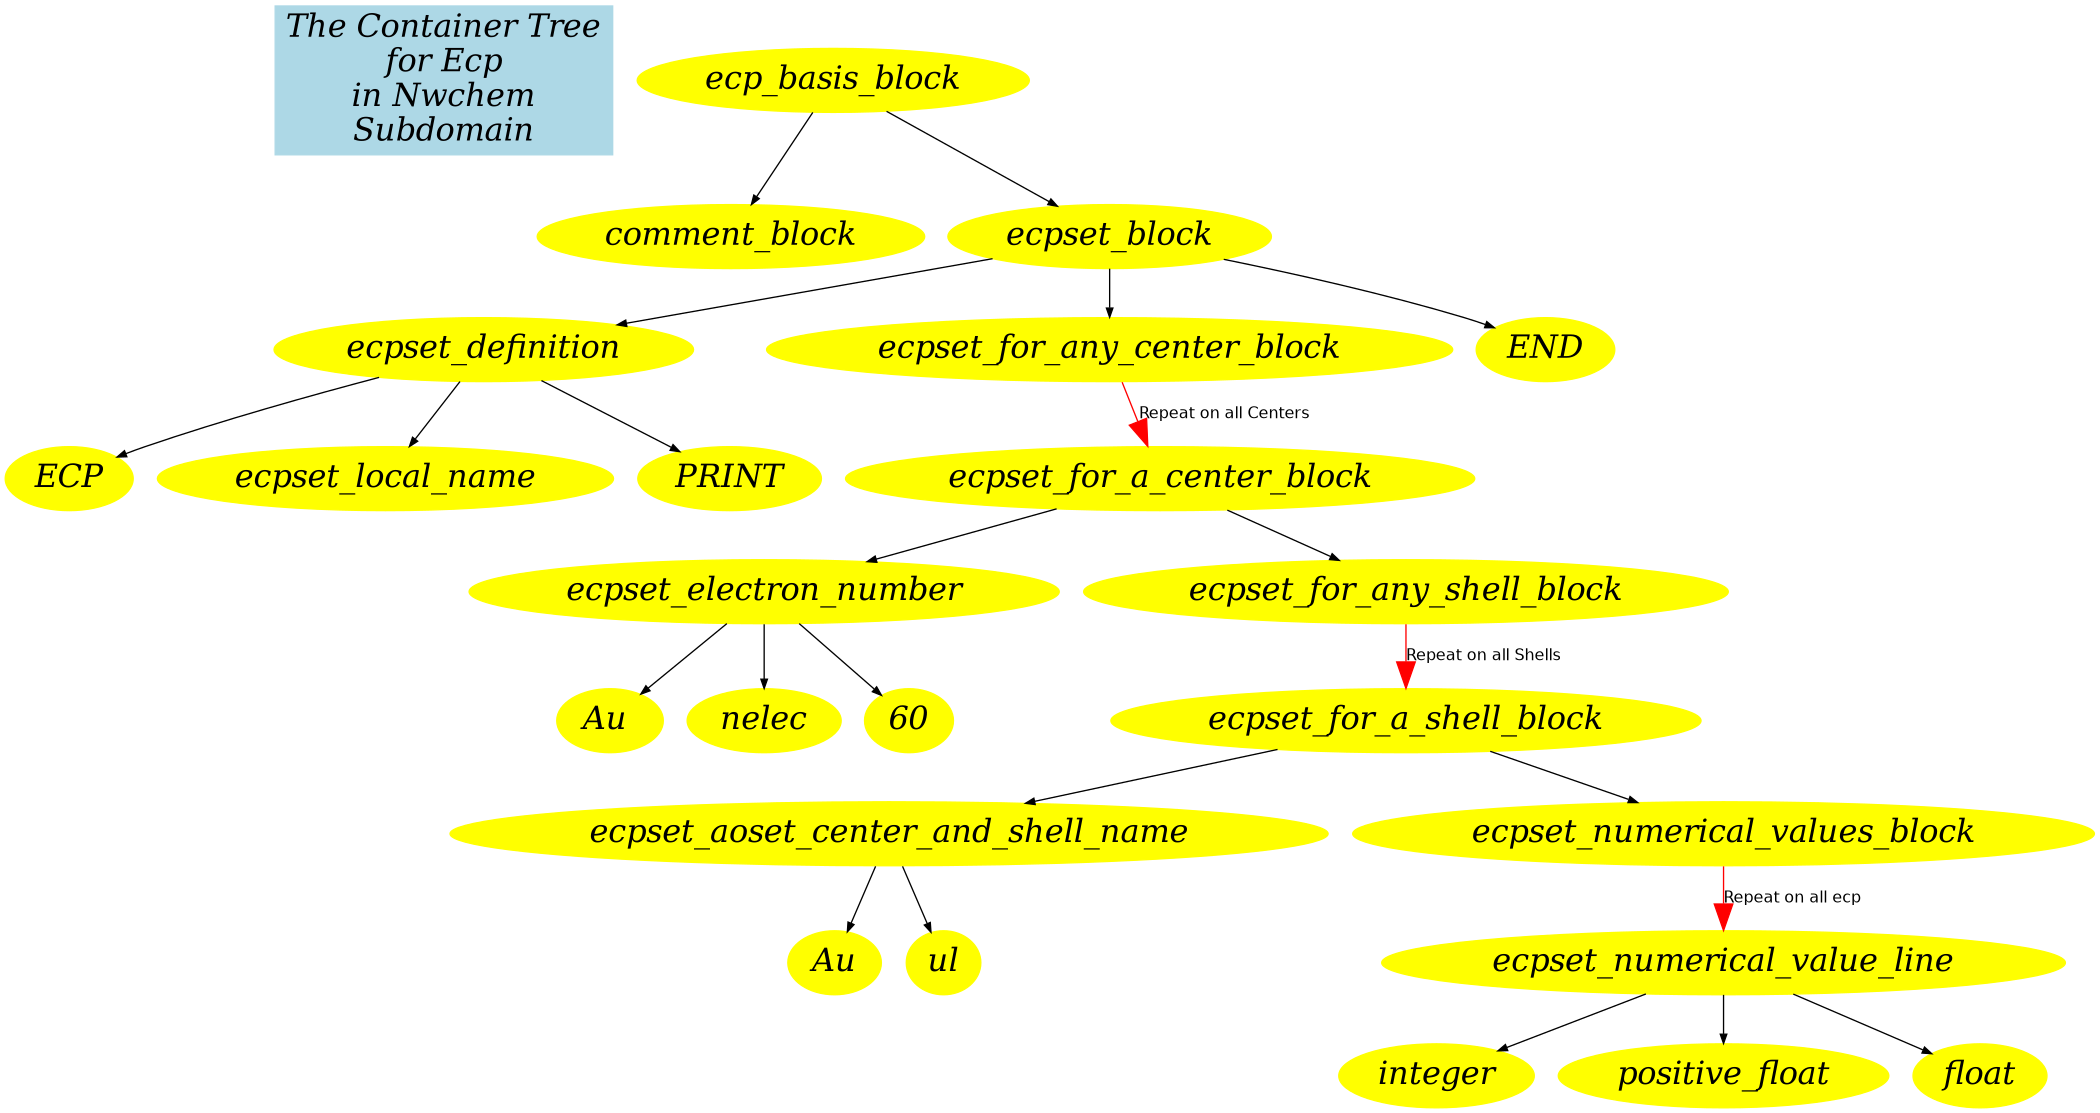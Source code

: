 digraph dgn {
  size="14,14";
  node [color=yellow, style=filled, fontsize=24, fontname="Palatino-Italic", fontcolor=black];
  edge [fontname = "Bitstream Vera Sans" fontsize = 12 arrowsize="0.7" dir = down];

  Title [label = "The Container Tree\nfor Ecp\nin Nwchem\nSubdomain" shape="record" color=lightblue, style=filled];

   ecp_basis_block -> { comment_block  ecpset_block }; 

   ecpset_block        ->  { ecpset_definition  ecpset_for_any_center_block  END };
   ecpset_definition   ->  { ECP ecpset_local_name PRINT };

   ecpset_for_any_center_block -> { ecpset_for_a_center_block } [color=red arrowsize="2" label = "Repeat on all Centers"];
   ecpset_for_a_center_block -> { ecpset_electron_number ecpset_for_any_shell_block };
   ecpset_electron_number -> {"Au " nelec 60};

   ecpset_for_any_shell_block -> { ecpset_for_a_shell_block ecpset_for_a_shell_block ecpset_for_a_shell_block} [color=red arrowsize="2" label = "Repeat on all Shells"];

   ecpset_for_a_shell_block	-> { ecpset_aoset_center_and_shell_name ecpset_numerical_values_block} ;

   ecpset_aoset_center_and_shell_name ->  { Au ul} ;

   ecpset_numerical_values_block -> { ecpset_numerical_value_line }[color=red arrowsize="2" label = "Repeat on all ecp"];

   ecpset_numerical_value_line -> { integer positive_float float } 

}
